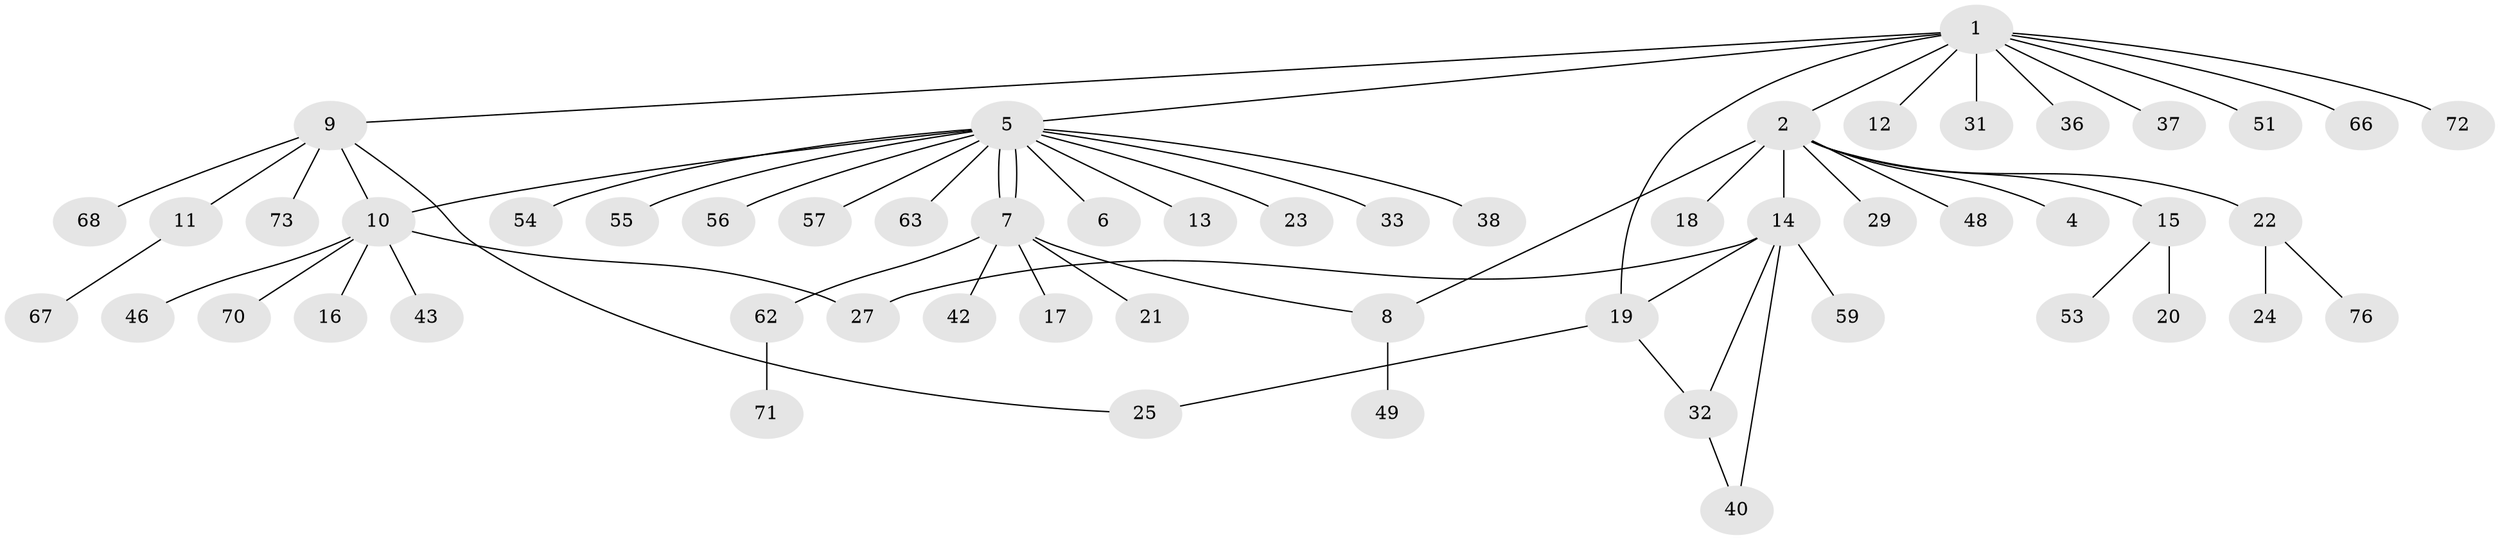 // original degree distribution, {7: 0.039473684210526314, 10: 0.013157894736842105, 6: 0.013157894736842105, 1: 0.5789473684210527, 16: 0.013157894736842105, 8: 0.013157894736842105, 3: 0.02631578947368421, 4: 0.05263157894736842, 2: 0.23684210526315788, 5: 0.013157894736842105}
// Generated by graph-tools (version 1.1) at 2025/11/02/27/25 16:11:13]
// undirected, 55 vertices, 62 edges
graph export_dot {
graph [start="1"]
  node [color=gray90,style=filled];
  1 [super="+3"];
  2 [super="+41"];
  4;
  5 [super="+52"];
  6;
  7 [super="+45"];
  8;
  9 [super="+61"];
  10 [super="+26"];
  11 [super="+35"];
  12;
  13;
  14 [super="+75"];
  15 [super="+74"];
  16;
  17 [super="+60"];
  18;
  19 [super="+28"];
  20 [super="+58"];
  21 [super="+30"];
  22 [super="+47"];
  23;
  24;
  25;
  27;
  29;
  31;
  32 [super="+34"];
  33;
  36 [super="+44"];
  37;
  38 [super="+39"];
  40;
  42;
  43 [super="+50"];
  46 [super="+69"];
  48;
  49 [super="+64"];
  51;
  53;
  54;
  55;
  56;
  57;
  59;
  62 [super="+65"];
  63;
  66;
  67;
  68;
  70;
  71;
  72;
  73;
  76;
  1 -- 2;
  1 -- 19;
  1 -- 31;
  1 -- 51;
  1 -- 66;
  1 -- 72;
  1 -- 36;
  1 -- 37;
  1 -- 5;
  1 -- 9;
  1 -- 12;
  2 -- 4;
  2 -- 8;
  2 -- 14;
  2 -- 15;
  2 -- 18;
  2 -- 22;
  2 -- 29;
  2 -- 48;
  5 -- 6;
  5 -- 7;
  5 -- 7;
  5 -- 10;
  5 -- 13;
  5 -- 23;
  5 -- 33;
  5 -- 38 [weight=2];
  5 -- 54;
  5 -- 55;
  5 -- 56;
  5 -- 57;
  5 -- 63;
  7 -- 8;
  7 -- 17;
  7 -- 21;
  7 -- 42;
  7 -- 62;
  8 -- 49;
  9 -- 11;
  9 -- 25;
  9 -- 68;
  9 -- 73;
  9 -- 10;
  10 -- 16;
  10 -- 43;
  10 -- 70;
  10 -- 27;
  10 -- 46;
  11 -- 67;
  14 -- 19;
  14 -- 27;
  14 -- 32;
  14 -- 40;
  14 -- 59;
  15 -- 20;
  15 -- 53;
  19 -- 32;
  19 -- 25;
  22 -- 24;
  22 -- 76;
  32 -- 40;
  62 -- 71;
}
